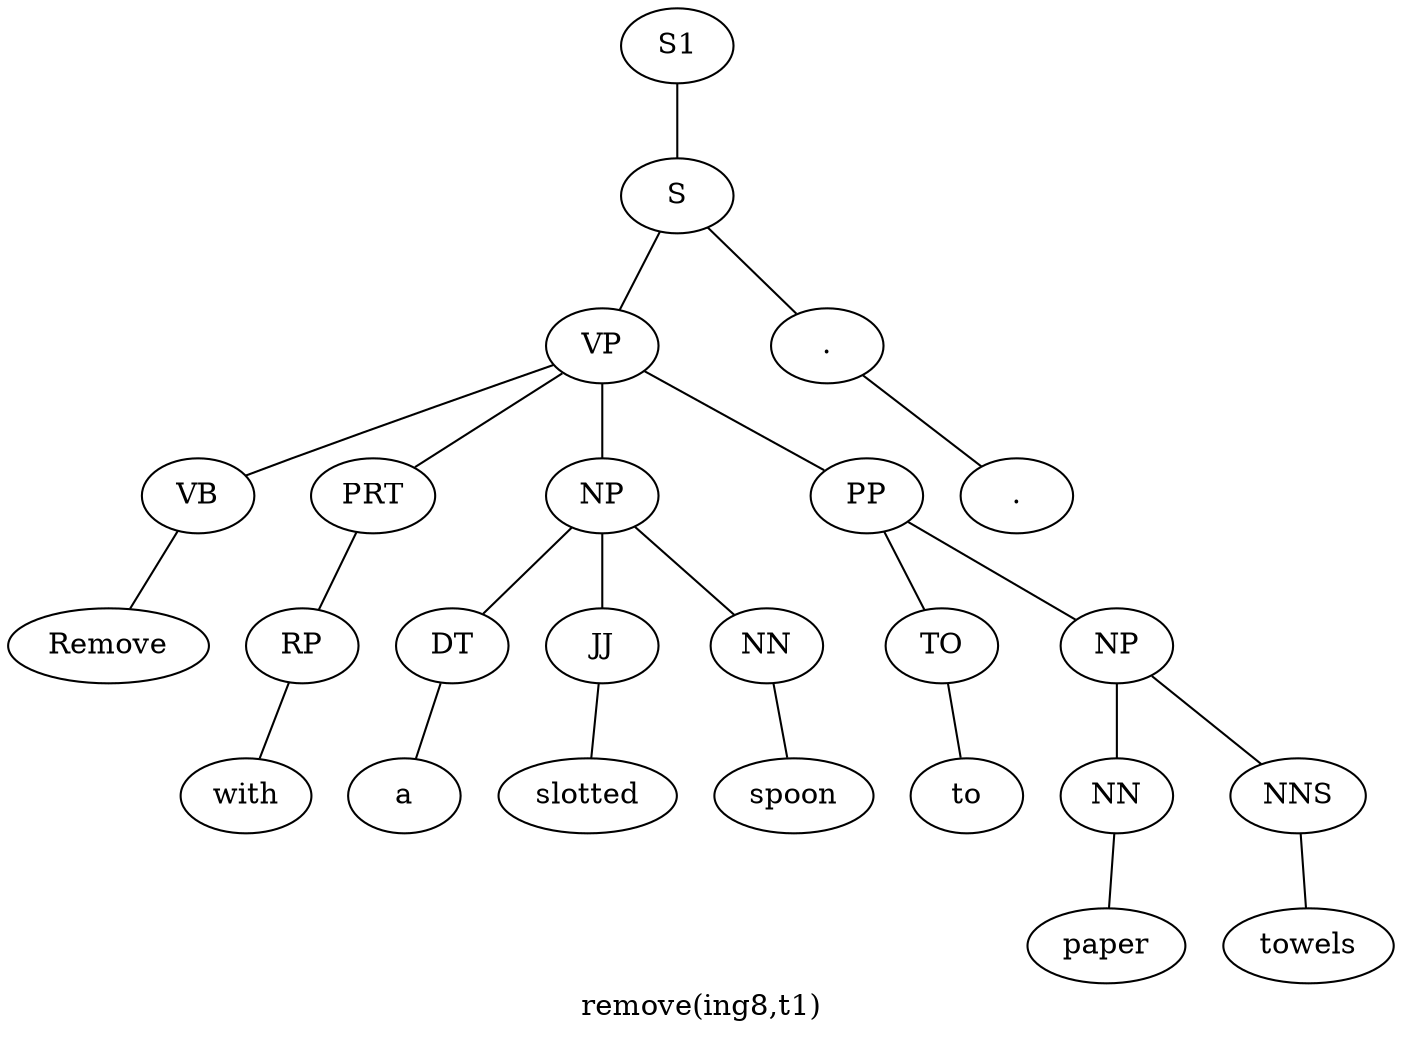 graph SyntaxGraph {
	label = "remove(ing8,t1)";
	Node0 [label="S1"];
	Node1 [label="S"];
	Node2 [label="VP"];
	Node3 [label="VB"];
	Node4 [label="Remove"];
	Node5 [label="PRT"];
	Node6 [label="RP"];
	Node7 [label="with"];
	Node8 [label="NP"];
	Node9 [label="DT"];
	Node10 [label="a"];
	Node11 [label="JJ"];
	Node12 [label="slotted"];
	Node13 [label="NN"];
	Node14 [label="spoon"];
	Node15 [label="PP"];
	Node16 [label="TO"];
	Node17 [label="to"];
	Node18 [label="NP"];
	Node19 [label="NN"];
	Node20 [label="paper"];
	Node21 [label="NNS"];
	Node22 [label="towels"];
	Node23 [label="."];
	Node24 [label="."];

	Node0 -- Node1;
	Node1 -- Node2;
	Node1 -- Node23;
	Node2 -- Node3;
	Node2 -- Node5;
	Node2 -- Node8;
	Node2 -- Node15;
	Node3 -- Node4;
	Node5 -- Node6;
	Node6 -- Node7;
	Node8 -- Node9;
	Node8 -- Node11;
	Node8 -- Node13;
	Node9 -- Node10;
	Node11 -- Node12;
	Node13 -- Node14;
	Node15 -- Node16;
	Node15 -- Node18;
	Node16 -- Node17;
	Node18 -- Node19;
	Node18 -- Node21;
	Node19 -- Node20;
	Node21 -- Node22;
	Node23 -- Node24;
}